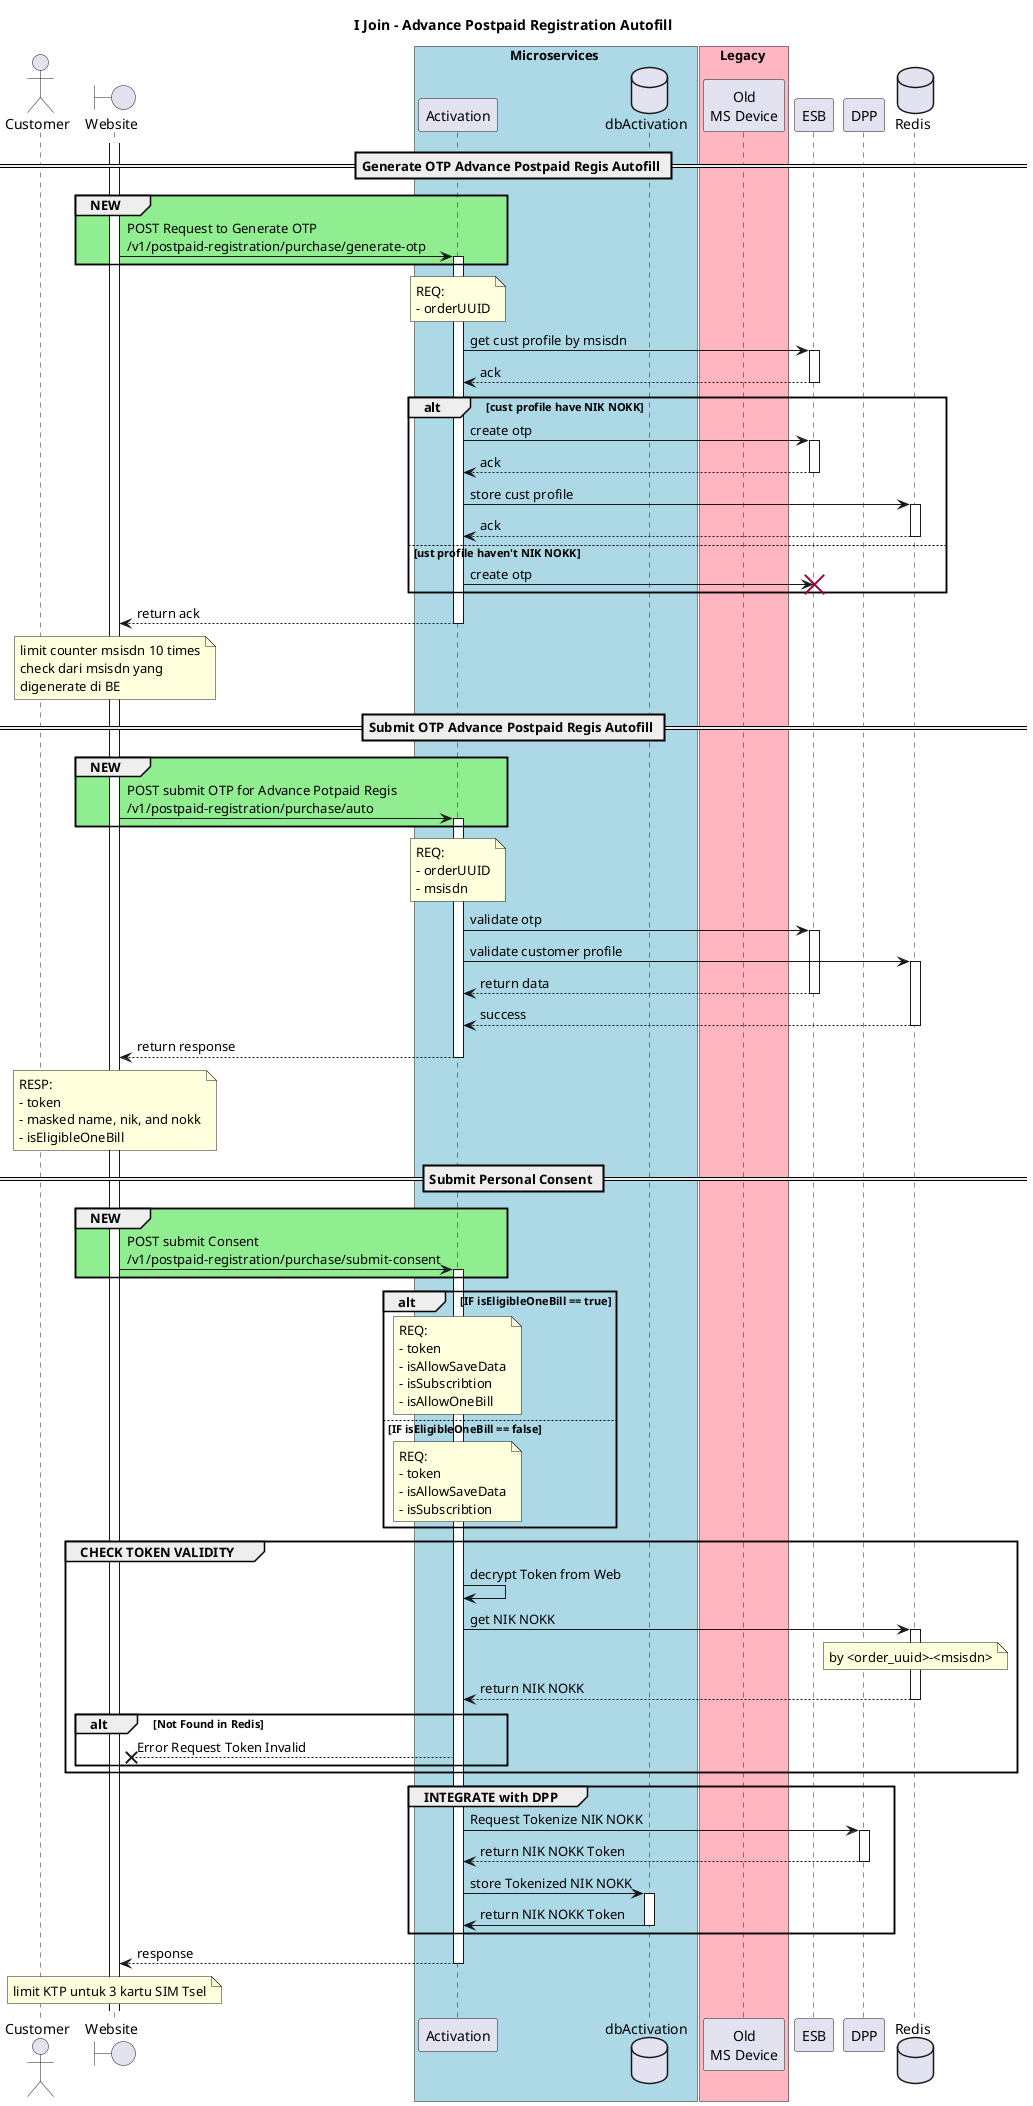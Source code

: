 @startuml "I Join - Advance Postpaid Registration Autofill"

title "I Join - Advance Postpaid Registration Autofill"

actor Customer as cust
boundary Website as web

box Microservices #LightBlue
participant Activation as msActivation
database dbActivation as dbActivation
end box

box Legacy #LightPink
participant "Old\nMS Device" as msDevice
end box

participant ESB as esb
participant DPP as dpp
database Redis as redis


activate web

== Generate OTP Advance Postpaid Regis Autofill ==
group #LightGreen NEW
    web -> msActivation ++: POST Request to Generate OTP\n/v1/postpaid-registration/purchase/generate-otp
end
note over msActivation
    REQ:
    - orderUUID
end note
msActivation->esb++:get cust profile by msisdn
esb-->msActivation--:ack
alt cust profile have NIK NOKK
    msActivation->esb++: create otp
    esb-->msActivation--: ack
    msActivation->redis++:store cust profile
    redis-->msActivation--:ack
else ust profile haven't NIK NOKK
    msActivation->esb!!: create otp
end
msActivation --> web --: return ack
note over web
    limit counter msisdn 10 times
    check dari msisdn yang
    digenerate di BE
end note

== Submit OTP Advance Postpaid Regis Autofill ==
group #LightGreen NEW
    web -> msActivation ++: POST submit OTP for Advance Potpaid Regis\n/v1/postpaid-registration/purchase/auto
end
note over msActivation
    REQ:
    - orderUUID
    - msisdn
end note
msActivation -> esb++: validate otp
msActivation->redis++:validate customer profile
esb --> msActivation--: return data
redis-->msActivation--: success
msActivation --> web --: return response
note over web
    RESP:
    - token
    - masked name, nik, and nokk
    - isEligibleOneBill
end note


== Submit Personal Consent ==
group #LightGreen NEW
    web -> msActivation ++: POST submit Consent \n/v1/postpaid-registration/purchase/submit-consent
end

alt IF isEligibleOneBill == true
    note over msActivation
        REQ:
        - token
        - isAllowSaveData
        - isSubscribtion
        - isAllowOneBill
    end note
else IF isEligibleOneBill == false
    note over msActivation
        REQ:
        - token
        - isAllowSaveData
        - isSubscribtion
    end note
end
group CHECK TOKEN VALIDITY
    msActivation -> msActivation : decrypt Token from Web
    msActivation->redis++: get NIK NOKK
    note over redis
        by <order_uuid>-<msisdn>
    end note
    redis-->msActivation--: return NIK NOKK
    alt Not Found in Redis
        msActivation --x web : Error Request Token Invalid
    end
end
group INTEGRATE with DPP
    msActivation -> dpp ++: Request Tokenize NIK NOKK
    dpp --> msActivation --: return NIK NOKK Token
    msActivation -> dbActivation ++: store Tokenized NIK NOKK
    dbActivation -> msActivation --: return NIK NOKK Token
end

msActivation --> web --: response
note over web
    limit KTP untuk 3 kartu SIM Tsel
end note
@enduml